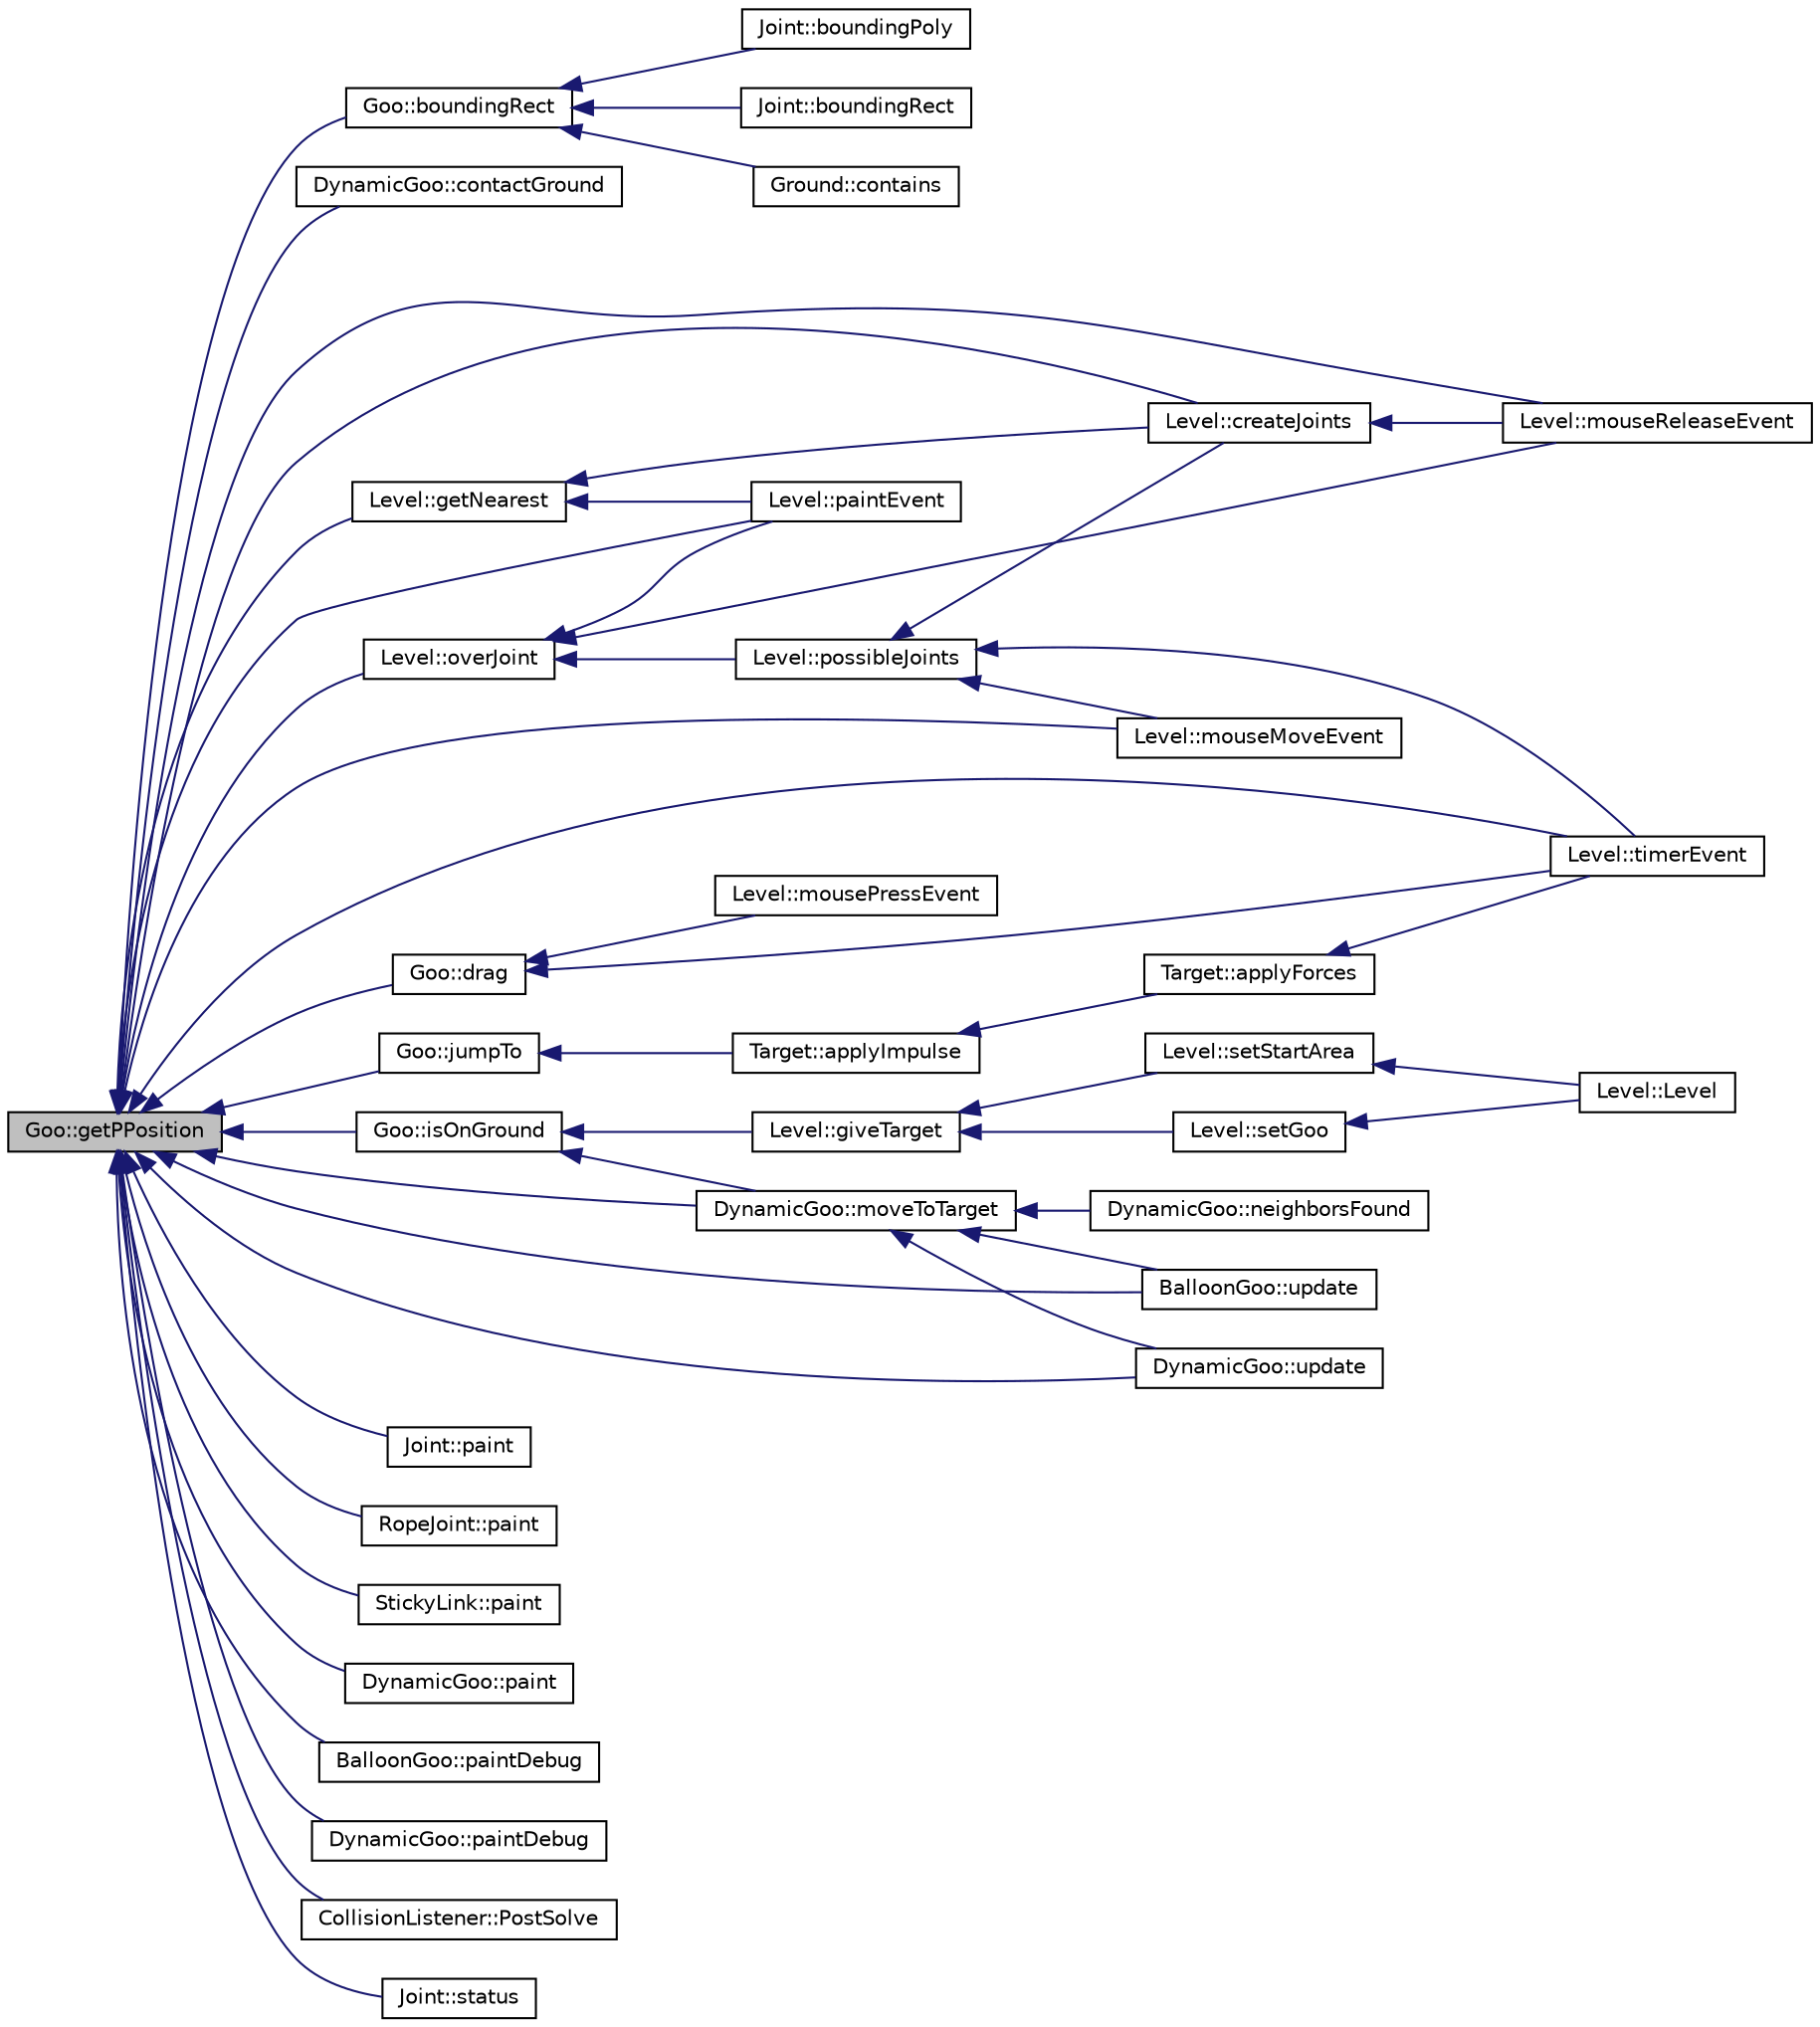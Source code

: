 digraph G
{
  edge [fontname="Helvetica",fontsize="10",labelfontname="Helvetica",labelfontsize="10"];
  node [fontname="Helvetica",fontsize="10",shape=record];
  rankdir="LR";
  Node1 [label="Goo::getPPosition",height=0.2,width=0.4,color="black", fillcolor="grey75", style="filled" fontcolor="black"];
  Node1 -> Node2 [dir="back",color="midnightblue",fontsize="10",style="solid",fontname="Helvetica"];
  Node2 [label="Goo::boundingRect",height=0.2,width=0.4,color="black", fillcolor="white", style="filled",URL="$classGoo.html#a2b0b4afa2112a19044d652edc9a1bdfb"];
  Node2 -> Node3 [dir="back",color="midnightblue",fontsize="10",style="solid",fontname="Helvetica"];
  Node3 [label="Joint::boundingPoly",height=0.2,width=0.4,color="black", fillcolor="white", style="filled",URL="$classJoint.html#a469fa029a6f666859fee46dc38a1a2f9"];
  Node2 -> Node4 [dir="back",color="midnightblue",fontsize="10",style="solid",fontname="Helvetica"];
  Node4 [label="Joint::boundingRect",height=0.2,width=0.4,color="black", fillcolor="white", style="filled",URL="$classJoint.html#ad7b63124cb8308ed1ba602408993d586"];
  Node2 -> Node5 [dir="back",color="midnightblue",fontsize="10",style="solid",fontname="Helvetica"];
  Node5 [label="Ground::contains",height=0.2,width=0.4,color="black", fillcolor="white", style="filled",URL="$classGround.html#ac9b7b3d52138ad5380153be8309bad32"];
  Node1 -> Node6 [dir="back",color="midnightblue",fontsize="10",style="solid",fontname="Helvetica"];
  Node6 [label="DynamicGoo::contactGround",height=0.2,width=0.4,color="black", fillcolor="white", style="filled",URL="$classDynamicGoo.html#ac9db157f0df5a17a426b2f9041b55b64"];
  Node1 -> Node7 [dir="back",color="midnightblue",fontsize="10",style="solid",fontname="Helvetica"];
  Node7 [label="Level::createJoints",height=0.2,width=0.4,color="black", fillcolor="white", style="filled",URL="$classLevel.html#a753ed1a47f268859a713123dc640839c"];
  Node7 -> Node8 [dir="back",color="midnightblue",fontsize="10",style="solid",fontname="Helvetica"];
  Node8 [label="Level::mouseReleaseEvent",height=0.2,width=0.4,color="black", fillcolor="white", style="filled",URL="$classLevel.html#a77722ba24f938b7a0707f755e635a8f6"];
  Node1 -> Node9 [dir="back",color="midnightblue",fontsize="10",style="solid",fontname="Helvetica"];
  Node9 [label="Goo::drag",height=0.2,width=0.4,color="black", fillcolor="white", style="filled",URL="$classGoo.html#a4b6f592d1fb19b96b167330972c000f3"];
  Node9 -> Node10 [dir="back",color="midnightblue",fontsize="10",style="solid",fontname="Helvetica"];
  Node10 [label="Level::mousePressEvent",height=0.2,width=0.4,color="black", fillcolor="white", style="filled",URL="$classLevel.html#a1c79d132de43fe2a6b054e0396af43f7"];
  Node9 -> Node11 [dir="back",color="midnightblue",fontsize="10",style="solid",fontname="Helvetica"];
  Node11 [label="Level::timerEvent",height=0.2,width=0.4,color="black", fillcolor="white", style="filled",URL="$classLevel.html#a47263f00b559de3fce0164f9efac0f6b"];
  Node1 -> Node12 [dir="back",color="midnightblue",fontsize="10",style="solid",fontname="Helvetica"];
  Node12 [label="Level::getNearest",height=0.2,width=0.4,color="black", fillcolor="white", style="filled",URL="$classLevel.html#aca74107009f4e400228f604a33a7dceb"];
  Node12 -> Node7 [dir="back",color="midnightblue",fontsize="10",style="solid",fontname="Helvetica"];
  Node12 -> Node13 [dir="back",color="midnightblue",fontsize="10",style="solid",fontname="Helvetica"];
  Node13 [label="Level::paintEvent",height=0.2,width=0.4,color="black", fillcolor="white", style="filled",URL="$classLevel.html#a20324b2e333c1fe625d150ae530843e3"];
  Node1 -> Node14 [dir="back",color="midnightblue",fontsize="10",style="solid",fontname="Helvetica"];
  Node14 [label="Goo::isOnGround",height=0.2,width=0.4,color="black", fillcolor="white", style="filled",URL="$classGoo.html#a04c2cdf3935c1ac934995d0c689bfe76"];
  Node14 -> Node15 [dir="back",color="midnightblue",fontsize="10",style="solid",fontname="Helvetica"];
  Node15 [label="Level::giveTarget",height=0.2,width=0.4,color="black", fillcolor="white", style="filled",URL="$classLevel.html#a1e14fd63a3738f7ccf24c0a8ce144452"];
  Node15 -> Node16 [dir="back",color="midnightblue",fontsize="10",style="solid",fontname="Helvetica"];
  Node16 [label="Level::setStartArea",height=0.2,width=0.4,color="black", fillcolor="white", style="filled",URL="$classLevel.html#ab70095fd87905c7905f13526919632d4"];
  Node16 -> Node17 [dir="back",color="midnightblue",fontsize="10",style="solid",fontname="Helvetica"];
  Node17 [label="Level::Level",height=0.2,width=0.4,color="black", fillcolor="white", style="filled",URL="$classLevel.html#aab4805fc7397cd5ab9d9852a1d403a0d"];
  Node15 -> Node18 [dir="back",color="midnightblue",fontsize="10",style="solid",fontname="Helvetica"];
  Node18 [label="Level::setGoo",height=0.2,width=0.4,color="black", fillcolor="white", style="filled",URL="$classLevel.html#ab1fa2ff467715c3792df7c3b35cf7ca6"];
  Node18 -> Node17 [dir="back",color="midnightblue",fontsize="10",style="solid",fontname="Helvetica"];
  Node14 -> Node19 [dir="back",color="midnightblue",fontsize="10",style="solid",fontname="Helvetica"];
  Node19 [label="DynamicGoo::moveToTarget",height=0.2,width=0.4,color="black", fillcolor="white", style="filled",URL="$classDynamicGoo.html#ab7b16f5f503004a0d55f824e9c7d5c28"];
  Node19 -> Node20 [dir="back",color="midnightblue",fontsize="10",style="solid",fontname="Helvetica"];
  Node20 [label="DynamicGoo::neighborsFound",height=0.2,width=0.4,color="black", fillcolor="white", style="filled",URL="$classDynamicGoo.html#ae8998daa33c6cc471d70c16fbb752075"];
  Node19 -> Node21 [dir="back",color="midnightblue",fontsize="10",style="solid",fontname="Helvetica"];
  Node21 [label="BalloonGoo::update",height=0.2,width=0.4,color="black", fillcolor="white", style="filled",URL="$classBalloonGoo.html#af5f6a827b0786213637689f48ca7e329"];
  Node19 -> Node22 [dir="back",color="midnightblue",fontsize="10",style="solid",fontname="Helvetica"];
  Node22 [label="DynamicGoo::update",height=0.2,width=0.4,color="black", fillcolor="white", style="filled",URL="$classDynamicGoo.html#a6e921cea42c85947d4a7757f7f2d454d"];
  Node1 -> Node23 [dir="back",color="midnightblue",fontsize="10",style="solid",fontname="Helvetica"];
  Node23 [label="Goo::jumpTo",height=0.2,width=0.4,color="black", fillcolor="white", style="filled",URL="$classGoo.html#a3a30993d73e8074fc71a6ec6bcd0b663"];
  Node23 -> Node24 [dir="back",color="midnightblue",fontsize="10",style="solid",fontname="Helvetica"];
  Node24 [label="Target::applyImpulse",height=0.2,width=0.4,color="black", fillcolor="white", style="filled",URL="$classTarget.html#a6d597b44d774f30629c6a2837dfed004"];
  Node24 -> Node25 [dir="back",color="midnightblue",fontsize="10",style="solid",fontname="Helvetica"];
  Node25 [label="Target::applyForces",height=0.2,width=0.4,color="black", fillcolor="white", style="filled",URL="$classTarget.html#af7417d1a5f45b07919cfcc3aede4d4be"];
  Node25 -> Node11 [dir="back",color="midnightblue",fontsize="10",style="solid",fontname="Helvetica"];
  Node1 -> Node26 [dir="back",color="midnightblue",fontsize="10",style="solid",fontname="Helvetica"];
  Node26 [label="Level::mouseMoveEvent",height=0.2,width=0.4,color="black", fillcolor="white", style="filled",URL="$classLevel.html#a7221d73229e77fcddcfe04205f00daac"];
  Node1 -> Node8 [dir="back",color="midnightblue",fontsize="10",style="solid",fontname="Helvetica"];
  Node1 -> Node19 [dir="back",color="midnightblue",fontsize="10",style="solid",fontname="Helvetica"];
  Node1 -> Node27 [dir="back",color="midnightblue",fontsize="10",style="solid",fontname="Helvetica"];
  Node27 [label="Level::overJoint",height=0.2,width=0.4,color="black", fillcolor="white", style="filled",URL="$classLevel.html#a4b6b70d2128a700906103c5b5c415f9e"];
  Node27 -> Node28 [dir="back",color="midnightblue",fontsize="10",style="solid",fontname="Helvetica"];
  Node28 [label="Level::possibleJoints",height=0.2,width=0.4,color="black", fillcolor="white", style="filled",URL="$classLevel.html#a621fa42856df90cfe131ccfa5cf283a3"];
  Node28 -> Node7 [dir="back",color="midnightblue",fontsize="10",style="solid",fontname="Helvetica"];
  Node28 -> Node11 [dir="back",color="midnightblue",fontsize="10",style="solid",fontname="Helvetica"];
  Node28 -> Node26 [dir="back",color="midnightblue",fontsize="10",style="solid",fontname="Helvetica"];
  Node27 -> Node13 [dir="back",color="midnightblue",fontsize="10",style="solid",fontname="Helvetica"];
  Node27 -> Node8 [dir="back",color="midnightblue",fontsize="10",style="solid",fontname="Helvetica"];
  Node1 -> Node29 [dir="back",color="midnightblue",fontsize="10",style="solid",fontname="Helvetica"];
  Node29 [label="Joint::paint",height=0.2,width=0.4,color="black", fillcolor="white", style="filled",URL="$classJoint.html#a600175bba216706e9202c5d05cb4789b"];
  Node1 -> Node30 [dir="back",color="midnightblue",fontsize="10",style="solid",fontname="Helvetica"];
  Node30 [label="RopeJoint::paint",height=0.2,width=0.4,color="black", fillcolor="white", style="filled",URL="$classRopeJoint.html#a148063697bef829c067a8d569e472afd"];
  Node1 -> Node31 [dir="back",color="midnightblue",fontsize="10",style="solid",fontname="Helvetica"];
  Node31 [label="StickyLink::paint",height=0.2,width=0.4,color="black", fillcolor="white", style="filled",URL="$classStickyLink.html#aa69b242d107fe5804ef4cb25c1739586"];
  Node1 -> Node32 [dir="back",color="midnightblue",fontsize="10",style="solid",fontname="Helvetica"];
  Node32 [label="DynamicGoo::paint",height=0.2,width=0.4,color="black", fillcolor="white", style="filled",URL="$classDynamicGoo.html#a99c36b2d16a431f50669bf69bbd88098"];
  Node1 -> Node33 [dir="back",color="midnightblue",fontsize="10",style="solid",fontname="Helvetica"];
  Node33 [label="BalloonGoo::paintDebug",height=0.2,width=0.4,color="black", fillcolor="white", style="filled",URL="$classBalloonGoo.html#a4634272c998c746c7a8a0c1b15cc8f69"];
  Node1 -> Node34 [dir="back",color="midnightblue",fontsize="10",style="solid",fontname="Helvetica"];
  Node34 [label="DynamicGoo::paintDebug",height=0.2,width=0.4,color="black", fillcolor="white", style="filled",URL="$classDynamicGoo.html#a4218abdbad0c65a846415ca29f664f77"];
  Node1 -> Node13 [dir="back",color="midnightblue",fontsize="10",style="solid",fontname="Helvetica"];
  Node1 -> Node35 [dir="back",color="midnightblue",fontsize="10",style="solid",fontname="Helvetica"];
  Node35 [label="CollisionListener::PostSolve",height=0.2,width=0.4,color="black", fillcolor="white", style="filled",URL="$classCollisionListener.html#a031bc60d472eb4c2996bfc2be6fbc83f"];
  Node1 -> Node36 [dir="back",color="midnightblue",fontsize="10",style="solid",fontname="Helvetica"];
  Node36 [label="Joint::status",height=0.2,width=0.4,color="black", fillcolor="white", style="filled",URL="$classJoint.html#a89a605f4bba20f2448988412595f4360"];
  Node1 -> Node11 [dir="back",color="midnightblue",fontsize="10",style="solid",fontname="Helvetica"];
  Node1 -> Node21 [dir="back",color="midnightblue",fontsize="10",style="solid",fontname="Helvetica"];
  Node1 -> Node22 [dir="back",color="midnightblue",fontsize="10",style="solid",fontname="Helvetica"];
}
